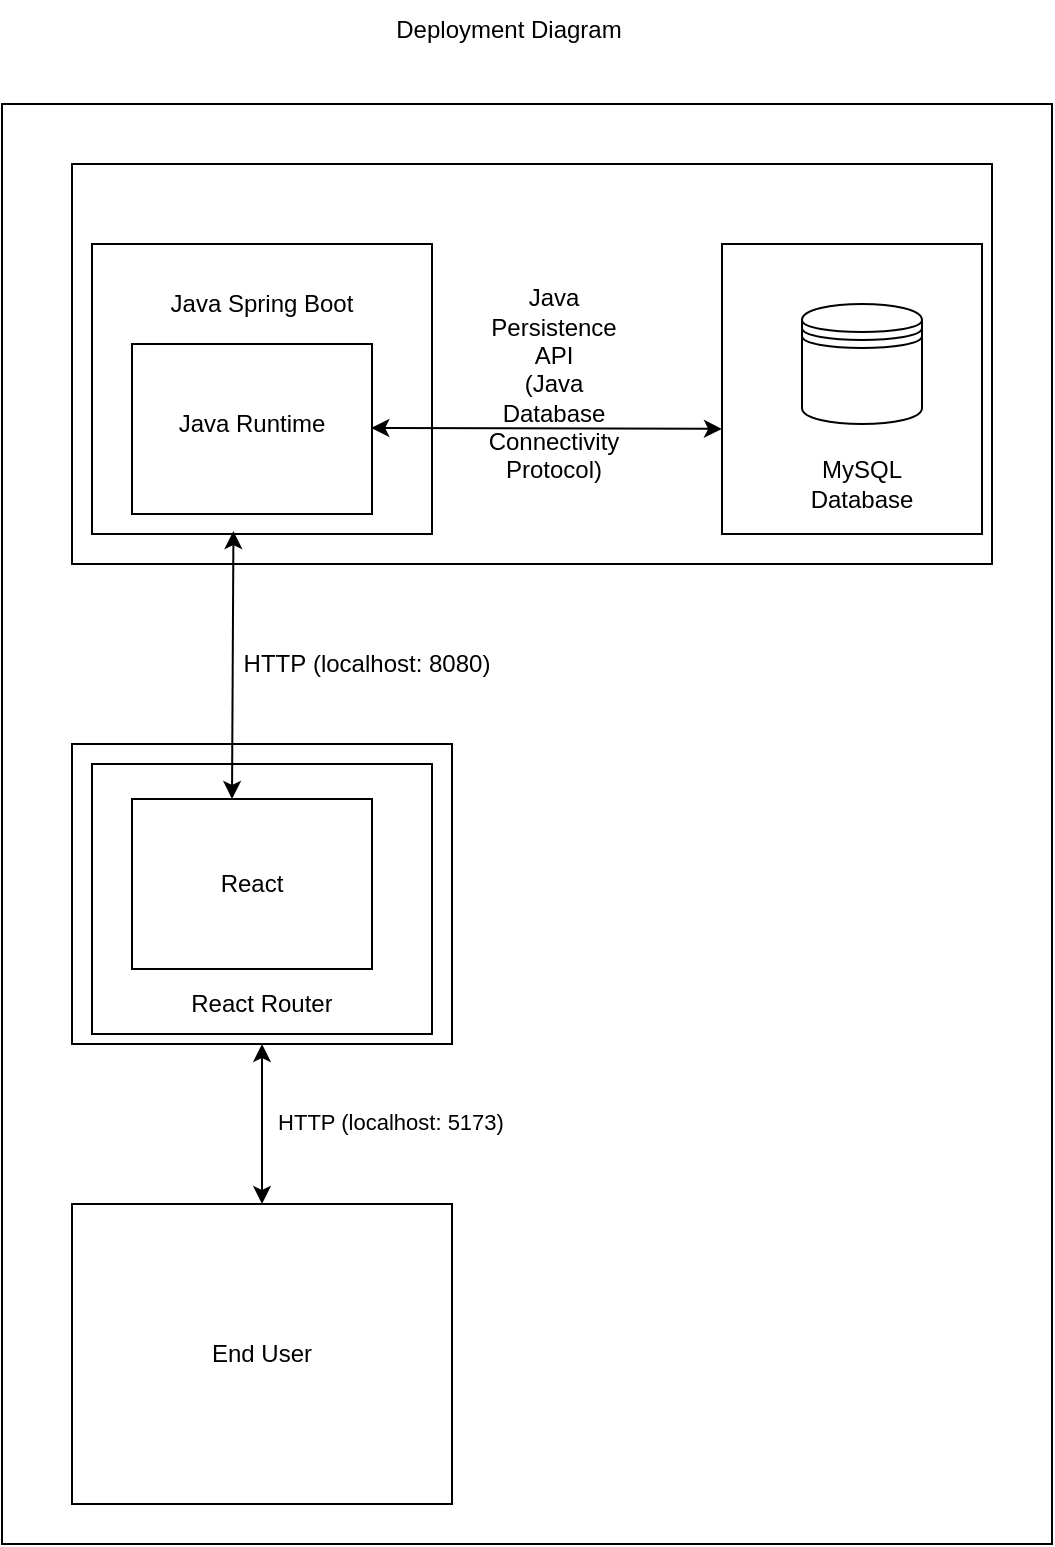 <mxfile version="24.7.17">
  <diagram name="Page-1" id="5f0bae14-7c28-e335-631c-24af17079c00">
    <mxGraphModel dx="2074" dy="1196" grid="1" gridSize="10" guides="1" tooltips="1" connect="1" arrows="1" fold="1" page="1" pageScale="1" pageWidth="1100" pageHeight="850" background="none" math="0" shadow="0">
      <root>
        <mxCell id="0" />
        <mxCell id="1" parent="0" />
        <mxCell id="q4EeELKspMTe00ezjZ1U-33" value="" style="html=1;whiteSpace=wrap;" parent="1" vertex="1">
          <mxGeometry x="217" y="80" width="525" height="720" as="geometry" />
        </mxCell>
        <mxCell id="q4EeELKspMTe00ezjZ1U-1" value="" style="html=1;whiteSpace=wrap;" parent="1" vertex="1">
          <mxGeometry x="252" y="110" width="460" height="200" as="geometry" />
        </mxCell>
        <mxCell id="q4EeELKspMTe00ezjZ1U-12" value="" style="rounded=0;whiteSpace=wrap;html=1;" parent="1" vertex="1">
          <mxGeometry x="262" y="150" width="170" height="145" as="geometry" />
        </mxCell>
        <mxCell id="q4EeELKspMTe00ezjZ1U-11" value="" style="rounded=0;whiteSpace=wrap;html=1;" parent="1" vertex="1">
          <mxGeometry x="282" y="200" width="120" height="85" as="geometry" />
        </mxCell>
        <UserObject label="Java Runtime" placeholders="1" name="Variable" id="q4EeELKspMTe00ezjZ1U-9">
          <mxCell style="text;html=1;strokeColor=none;fillColor=none;align=center;verticalAlign=middle;whiteSpace=wrap;overflow=hidden;" parent="1" vertex="1">
            <mxGeometry x="267" y="230" width="150" height="20" as="geometry" />
          </mxCell>
        </UserObject>
        <mxCell id="q4EeELKspMTe00ezjZ1U-14" value="" style="rounded=0;whiteSpace=wrap;html=1;" parent="1" vertex="1">
          <mxGeometry x="577" y="150" width="130" height="145" as="geometry" />
        </mxCell>
        <mxCell id="q4EeELKspMTe00ezjZ1U-10" value="" style="shape=datastore;whiteSpace=wrap;html=1;" parent="1" vertex="1">
          <mxGeometry x="617" y="180" width="60" height="60" as="geometry" />
        </mxCell>
        <UserObject label="Java Spring Boot" placeholders="1" name="Variable" id="q4EeELKspMTe00ezjZ1U-8">
          <mxCell style="text;html=1;strokeColor=none;fillColor=none;align=center;verticalAlign=middle;whiteSpace=wrap;overflow=hidden;" parent="1" vertex="1">
            <mxGeometry x="272" y="170" width="150" height="20" as="geometry" />
          </mxCell>
        </UserObject>
        <UserObject label="MySQL&lt;div&gt;Database&lt;/div&gt;" placeholders="1" name="Variable" id="q4EeELKspMTe00ezjZ1U-13">
          <mxCell style="text;html=1;strokeColor=none;fillColor=none;align=center;verticalAlign=middle;whiteSpace=wrap;overflow=hidden;" parent="1" vertex="1">
            <mxGeometry x="572" y="250" width="150" height="40" as="geometry" />
          </mxCell>
        </UserObject>
        <mxCell id="q4EeELKspMTe00ezjZ1U-15" value="" style="endArrow=classic;startArrow=classic;html=1;rounded=0;exitX=1;exitY=0.5;exitDx=0;exitDy=0;entryX=0.003;entryY=0.641;entryDx=0;entryDy=0;entryPerimeter=0;" parent="1" edge="1">
          <mxGeometry width="50" height="50" relative="1" as="geometry">
            <mxPoint x="401.61" y="242" as="sourcePoint" />
            <mxPoint x="577.0" y="242.445" as="targetPoint" />
          </mxGeometry>
        </mxCell>
        <UserObject label="Java Persistence&lt;div&gt;API&lt;/div&gt;&lt;div&gt;(Java Database Connectivity Protocol)&lt;/div&gt;" placeholders="1" name="Variable" id="q4EeELKspMTe00ezjZ1U-17">
          <mxCell style="text;html=1;strokeColor=none;fillColor=none;align=center;verticalAlign=middle;whiteSpace=wrap;overflow=hidden;" parent="1" vertex="1">
            <mxGeometry x="452.61" y="160" width="80" height="120" as="geometry" />
          </mxCell>
        </UserObject>
        <mxCell id="luOPubsVX00YWhr6bckh-3" style="edgeStyle=orthogonalEdgeStyle;rounded=0;orthogonalLoop=1;jettySize=auto;html=1;exitX=0.5;exitY=1;exitDx=0;exitDy=0;entryX=0.5;entryY=0;entryDx=0;entryDy=0;startArrow=classic;startFill=1;" edge="1" parent="1" source="q4EeELKspMTe00ezjZ1U-18" target="luOPubsVX00YWhr6bckh-2">
          <mxGeometry relative="1" as="geometry" />
        </mxCell>
        <mxCell id="luOPubsVX00YWhr6bckh-4" value="HTTP (localhost: 5173)" style="edgeLabel;html=1;align=center;verticalAlign=middle;resizable=0;points=[];" vertex="1" connectable="0" parent="luOPubsVX00YWhr6bckh-3">
          <mxGeometry x="-0.025" relative="1" as="geometry">
            <mxPoint x="64" as="offset" />
          </mxGeometry>
        </mxCell>
        <mxCell id="q4EeELKspMTe00ezjZ1U-18" value="" style="html=1;whiteSpace=wrap;" parent="1" vertex="1">
          <mxGeometry x="252" y="400" width="190" height="150" as="geometry" />
        </mxCell>
        <mxCell id="q4EeELKspMTe00ezjZ1U-19" value="" style="rounded=0;whiteSpace=wrap;html=1;" parent="1" vertex="1">
          <mxGeometry x="262" y="410" width="170" height="135" as="geometry" />
        </mxCell>
        <mxCell id="q4EeELKspMTe00ezjZ1U-20" value="" style="rounded=0;whiteSpace=wrap;html=1;" parent="1" vertex="1">
          <mxGeometry x="282" y="427.5" width="120" height="85" as="geometry" />
        </mxCell>
        <UserObject label="React" placeholders="1" name="Variable" id="q4EeELKspMTe00ezjZ1U-21">
          <mxCell style="text;html=1;strokeColor=none;fillColor=none;align=center;verticalAlign=middle;whiteSpace=wrap;overflow=hidden;" parent="1" vertex="1">
            <mxGeometry x="267" y="460" width="150" height="20" as="geometry" />
          </mxCell>
        </UserObject>
        <UserObject label="React Router" placeholders="1" name="Variable" id="q4EeELKspMTe00ezjZ1U-24">
          <mxCell style="text;html=1;strokeColor=none;fillColor=none;align=center;verticalAlign=middle;whiteSpace=wrap;overflow=hidden;" parent="1" vertex="1">
            <mxGeometry x="272" y="520" width="150" height="20" as="geometry" />
          </mxCell>
        </UserObject>
        <mxCell id="q4EeELKspMTe00ezjZ1U-31" value="" style="endArrow=classic;startArrow=classic;html=1;rounded=0;exitX=1;exitY=0.5;exitDx=0;exitDy=0;entryX=0.416;entryY=0.99;entryDx=0;entryDy=0;entryPerimeter=0;" parent="1" target="q4EeELKspMTe00ezjZ1U-12" edge="1">
          <mxGeometry width="50" height="50" relative="1" as="geometry">
            <mxPoint x="332" y="427.5" as="sourcePoint" />
            <mxPoint x="507.39" y="427.945" as="targetPoint" />
          </mxGeometry>
        </mxCell>
        <UserObject label="HTTP&amp;nbsp;&lt;span style=&quot;background-color: initial;&quot;&gt;(localhost: 8080)&lt;/span&gt;" placeholders="1" name="Variable" id="q4EeELKspMTe00ezjZ1U-32">
          <mxCell style="text;html=1;strokeColor=none;fillColor=none;align=center;verticalAlign=middle;whiteSpace=wrap;overflow=hidden;" parent="1" vertex="1">
            <mxGeometry x="327" y="340" width="145" height="40" as="geometry" />
          </mxCell>
        </UserObject>
        <mxCell id="luOPubsVX00YWhr6bckh-1" value="Deployment Diagram" style="text;html=1;align=center;verticalAlign=middle;resizable=0;points=[];autosize=1;strokeColor=none;fillColor=none;" vertex="1" parent="1">
          <mxGeometry x="400" y="28" width="140" height="30" as="geometry" />
        </mxCell>
        <mxCell id="luOPubsVX00YWhr6bckh-2" value="End User" style="html=1;whiteSpace=wrap;" vertex="1" parent="1">
          <mxGeometry x="252" y="630" width="190" height="150" as="geometry" />
        </mxCell>
      </root>
    </mxGraphModel>
  </diagram>
</mxfile>
